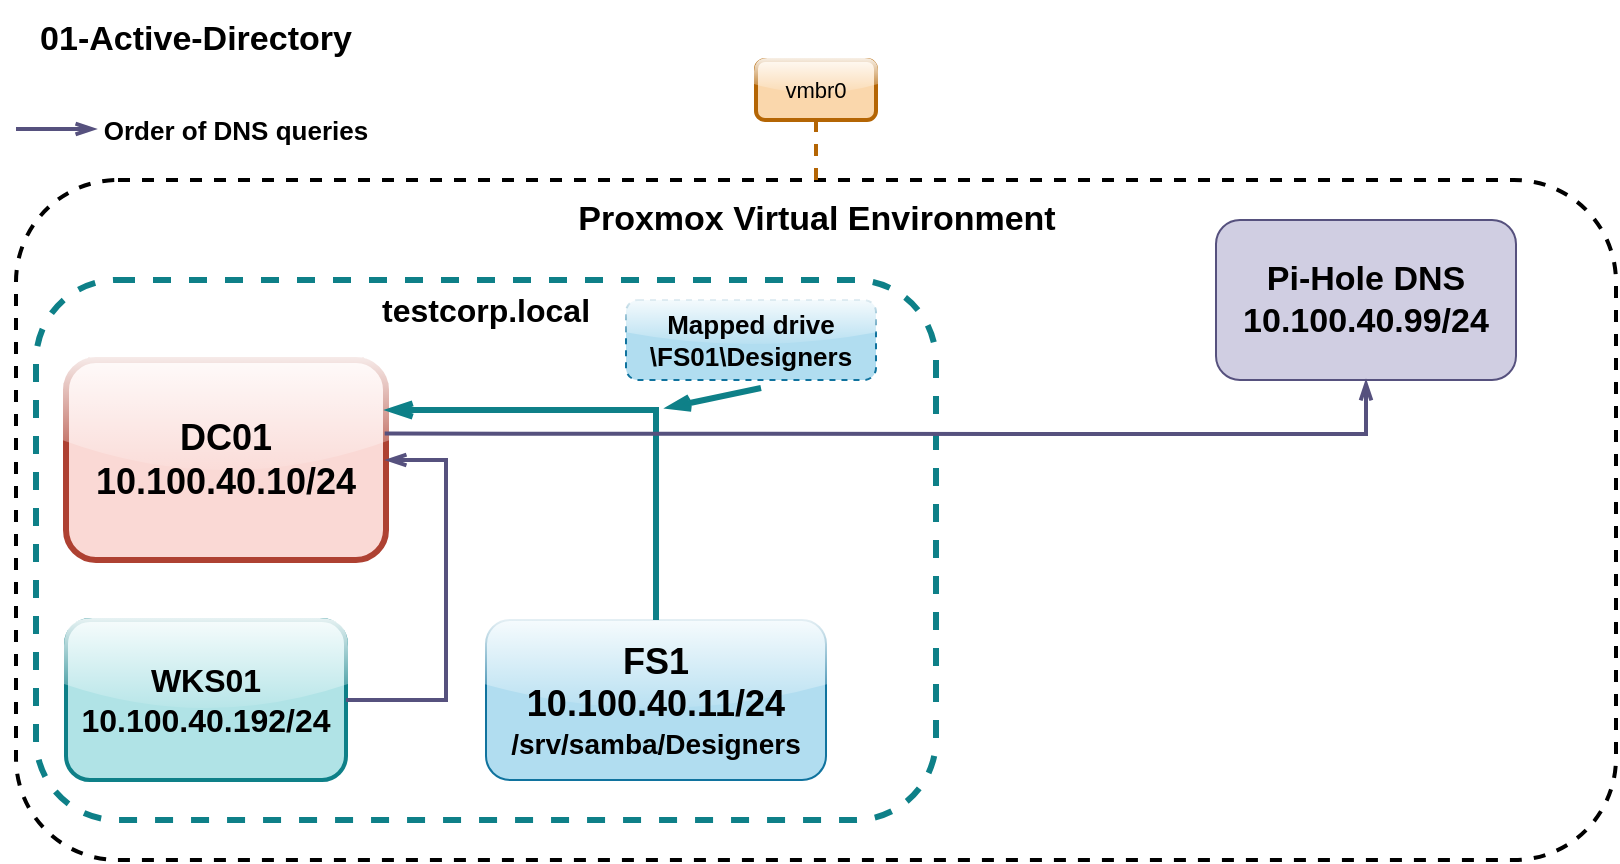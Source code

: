 <mxfile version="28.0.7">
  <diagram name="Page-1" id="DNHQ6VG1sB0LXGoutnUy">
    <mxGraphModel dx="937" dy="597" grid="1" gridSize="10" guides="1" tooltips="1" connect="1" arrows="1" fold="1" page="1" pageScale="1" pageWidth="850" pageHeight="1100" math="0" shadow="0">
      <root>
        <mxCell id="0" />
        <mxCell id="1" parent="0" />
        <mxCell id="I-sbZjvc8O697aPLjvK6-2" value="" style="rounded=1;whiteSpace=wrap;html=1;fillColor=none;strokeColor=light-dark(#000000,#97D077);strokeWidth=2;dashed=1;" parent="1" vertex="1">
          <mxGeometry x="20" y="190" width="800" height="340" as="geometry" />
        </mxCell>
        <mxCell id="I-sbZjvc8O697aPLjvK6-16" value="" style="rounded=1;whiteSpace=wrap;html=1;fillColor=none;strokeColor=#0e8088;dashed=1;strokeWidth=3;" parent="1" vertex="1">
          <mxGeometry x="30" y="240" width="450" height="270" as="geometry" />
        </mxCell>
        <mxCell id="I-sbZjvc8O697aPLjvK6-1" value="&lt;b&gt;&lt;font style=&quot;font-size: 17px;&quot;&gt;01-Active-Directory&lt;/font&gt;&lt;/b&gt;" style="text;html=1;align=center;verticalAlign=middle;whiteSpace=wrap;rounded=0;" parent="1" vertex="1">
          <mxGeometry x="25" y="100" width="170" height="40" as="geometry" />
        </mxCell>
        <mxCell id="I-sbZjvc8O697aPLjvK6-3" value="&lt;b&gt;&lt;font style=&quot;font-size: 17px;&quot;&gt;Proxmox Virtual Environment&lt;/font&gt;&lt;/b&gt;" style="text;html=1;align=center;verticalAlign=middle;whiteSpace=wrap;rounded=1;fillColor=none;strokeColor=none;" parent="1" vertex="1">
          <mxGeometry x="292.5" y="190" width="255" height="40" as="geometry" />
        </mxCell>
        <mxCell id="I-sbZjvc8O697aPLjvK6-5" value="&lt;div&gt;&lt;b&gt;&lt;font style=&quot;font-size: 18px;&quot;&gt;DC01&lt;/font&gt;&lt;/b&gt;&lt;/div&gt;&lt;div&gt;&lt;b&gt;&lt;font style=&quot;font-size: 18px;&quot;&gt;10.100.40.10/24&lt;/font&gt;&lt;/b&gt;&lt;/div&gt;" style="rounded=1;whiteSpace=wrap;html=1;fillColor=#fad9d5;strokeColor=#ae4132;strokeWidth=3;glass=1;" parent="1" vertex="1">
          <mxGeometry x="45" y="280" width="160" height="100" as="geometry" />
        </mxCell>
        <mxCell id="I-sbZjvc8O697aPLjvK6-6" value="&lt;div&gt;&lt;b&gt;&lt;font style=&quot;font-size: 16px;&quot;&gt;WKS01&lt;/font&gt;&lt;/b&gt;&lt;/div&gt;&lt;div&gt;&lt;b&gt;&lt;font style=&quot;font-size: 16px;&quot;&gt;10.100.40.192/24&lt;/font&gt;&lt;/b&gt;&lt;/div&gt;" style="rounded=1;whiteSpace=wrap;html=1;fillColor=#b0e3e6;strokeColor=#0e8088;glass=1;strokeWidth=2;" parent="1" vertex="1">
          <mxGeometry x="45" y="410" width="140" height="80" as="geometry" />
        </mxCell>
        <mxCell id="I-sbZjvc8O697aPLjvK6-7" value="&lt;div&gt;&lt;b&gt;&lt;font style=&quot;font-size: 18px;&quot;&gt;FS1&lt;/font&gt;&lt;/b&gt;&lt;/div&gt;&lt;div&gt;&lt;b&gt;&lt;font style=&quot;font-size: 18px;&quot;&gt;10.100.40.11/24&lt;/font&gt;&lt;/b&gt;&lt;/div&gt;&lt;div&gt;&lt;font style=&quot;font-size: 14px;&quot;&gt;&lt;b&gt;/srv/samba/Designers&lt;/b&gt;&lt;/font&gt;&lt;/div&gt;" style="rounded=1;whiteSpace=wrap;html=1;fillColor=#b1ddf0;strokeColor=#10739e;glass=1;" parent="1" vertex="1">
          <mxGeometry x="255" y="410" width="170" height="80" as="geometry" />
        </mxCell>
        <mxCell id="I-sbZjvc8O697aPLjvK6-8" value="&lt;div&gt;&lt;font style=&quot;font-size: 17px;&quot;&gt;&lt;b&gt;&lt;font&gt;Pi-Hole DNS&lt;br&gt;&lt;/font&gt;&lt;/b&gt;&lt;/font&gt;&lt;/div&gt;&lt;div&gt;&lt;font style=&quot;font-size: 17px;&quot;&gt;&lt;b&gt;&lt;font&gt;10.100.40.99/24&lt;/font&gt;&lt;/b&gt;&lt;/font&gt;&lt;/div&gt;" style="rounded=1;whiteSpace=wrap;html=1;fillColor=#d0cee2;strokeColor=#56517e;" parent="1" vertex="1">
          <mxGeometry x="620" y="210" width="150" height="80" as="geometry" />
        </mxCell>
        <mxCell id="I-sbZjvc8O697aPLjvK6-9" value="" style="endArrow=openThin;html=1;rounded=0;exitX=1;exitY=0.5;exitDx=0;exitDy=0;entryX=1;entryY=0.5;entryDx=0;entryDy=0;fillColor=#d0cee2;strokeColor=#56517e;strokeWidth=2;endFill=0;" parent="1" source="I-sbZjvc8O697aPLjvK6-6" target="I-sbZjvc8O697aPLjvK6-5" edge="1">
          <mxGeometry width="50" height="50" relative="1" as="geometry">
            <mxPoint x="405" y="360" as="sourcePoint" />
            <mxPoint x="465" y="310" as="targetPoint" />
            <Array as="points">
              <mxPoint x="235" y="450" />
              <mxPoint x="235" y="330" />
            </Array>
          </mxGeometry>
        </mxCell>
        <mxCell id="I-sbZjvc8O697aPLjvK6-13" value="" style="endArrow=openThin;html=1;rounded=0;fillColor=#d0cee2;strokeColor=#56517e;strokeWidth=2;endFill=0;" parent="1" edge="1">
          <mxGeometry width="50" height="50" relative="1" as="geometry">
            <mxPoint x="20" y="164.5" as="sourcePoint" />
            <mxPoint x="60" y="164.5" as="targetPoint" />
          </mxGeometry>
        </mxCell>
        <mxCell id="I-sbZjvc8O697aPLjvK6-14" value="&lt;b&gt;&lt;font style=&quot;font-size: 13px;&quot;&gt;Order of DNS queries&lt;/font&gt;&lt;/b&gt;" style="text;html=1;align=center;verticalAlign=middle;whiteSpace=wrap;rounded=0;" parent="1" vertex="1">
          <mxGeometry x="60" y="150" width="140" height="30" as="geometry" />
        </mxCell>
        <mxCell id="I-sbZjvc8O697aPLjvK6-17" value="&lt;font style=&quot;font-size: 16px;&quot;&gt;&lt;b style=&quot;color: light-dark(rgb(0, 0, 0), rgb(103, 171, 159));&quot;&gt;&lt;font&gt;testcorp.local&lt;/font&gt;&lt;/b&gt;&lt;/font&gt;" style="text;html=1;align=center;verticalAlign=middle;whiteSpace=wrap;rounded=0;fillColor=none;strokeColor=none;" parent="1" vertex="1">
          <mxGeometry x="185" y="240" width="140" height="30" as="geometry" />
        </mxCell>
        <mxCell id="T1BlekJ0P2L98JRMaTFF-3" value="" style="endArrow=openThin;html=1;rounded=0;entryX=1;entryY=0.25;entryDx=0;entryDy=0;exitX=0.5;exitY=0;exitDx=0;exitDy=0;fillColor=#b0e3e6;strokeColor=#0e8088;endSize=7;strokeWidth=3;endFill=0;" edge="1" parent="1" source="I-sbZjvc8O697aPLjvK6-7" target="I-sbZjvc8O697aPLjvK6-5">
          <mxGeometry width="50" height="50" relative="1" as="geometry">
            <mxPoint x="400" y="440" as="sourcePoint" />
            <mxPoint x="450" y="390" as="targetPoint" />
            <Array as="points">
              <mxPoint x="340" y="305" />
            </Array>
          </mxGeometry>
        </mxCell>
        <mxCell id="T1BlekJ0P2L98JRMaTFF-4" value="&lt;div&gt;&lt;font style=&quot;font-size: 13px;&quot;&gt;&lt;b&gt;Mapped drive&lt;/b&gt;&lt;/font&gt;&lt;/div&gt;&lt;div&gt;&lt;font style=&quot;font-size: 13px;&quot;&gt;&lt;b&gt;\\FS01\Designers&lt;/b&gt;&lt;/font&gt;&lt;/div&gt;" style="text;html=1;align=center;verticalAlign=middle;whiteSpace=wrap;rounded=1;fillColor=#b1ddf0;strokeColor=#10739e;glass=1;dashed=1;" vertex="1" parent="1">
          <mxGeometry x="325" y="250" width="125" height="40" as="geometry" />
        </mxCell>
        <mxCell id="T1BlekJ0P2L98JRMaTFF-5" value="" style="endArrow=openThin;html=1;rounded=0;exitX=0.5;exitY=1;exitDx=0;exitDy=0;endFill=0;strokeWidth=3;endSize=6;startSize=6;fillColor=#b0e3e6;strokeColor=#0e8088;" edge="1" parent="1">
          <mxGeometry width="50" height="50" relative="1" as="geometry">
            <mxPoint x="392.5" y="294.0" as="sourcePoint" />
            <mxPoint x="345" y="304" as="targetPoint" />
          </mxGeometry>
        </mxCell>
        <mxCell id="T1BlekJ0P2L98JRMaTFF-7" value="" style="endArrow=openThin;html=1;rounded=0;strokeColor=#56517e;align=center;verticalAlign=middle;fontFamily=Helvetica;fontSize=11;fontColor=default;labelBackgroundColor=default;exitX=0.996;exitY=0.368;exitDx=0;exitDy=0;exitPerimeter=0;entryX=0.5;entryY=1;entryDx=0;entryDy=0;fillColor=#d0cee2;strokeWidth=2;endFill=0;" edge="1" parent="1" source="I-sbZjvc8O697aPLjvK6-5" target="I-sbZjvc8O697aPLjvK6-8">
          <mxGeometry width="50" height="50" relative="1" as="geometry">
            <mxPoint x="420" y="360" as="sourcePoint" />
            <mxPoint x="470" y="310" as="targetPoint" />
            <Array as="points">
              <mxPoint x="520" y="317" />
              <mxPoint x="695" y="317" />
            </Array>
          </mxGeometry>
        </mxCell>
        <mxCell id="T1BlekJ0P2L98JRMaTFF-9" value="vmbr0" style="text;html=1;align=center;verticalAlign=middle;whiteSpace=wrap;rounded=1;fontFamily=Helvetica;fontSize=11;labelBackgroundColor=none;fillColor=#fad7ac;strokeColor=#b46504;glass=1;strokeWidth=2;" vertex="1" parent="1">
          <mxGeometry x="390" y="130" width="60" height="30" as="geometry" />
        </mxCell>
        <mxCell id="T1BlekJ0P2L98JRMaTFF-11" value="" style="endArrow=none;html=1;rounded=0;strokeColor=#b46504;align=center;verticalAlign=middle;fontFamily=Helvetica;fontSize=11;fontColor=default;labelBackgroundColor=default;entryX=0.5;entryY=1;entryDx=0;entryDy=0;exitX=0.5;exitY=0;exitDx=0;exitDy=0;fillColor=#fad7ac;strokeWidth=2;dashed=1;" edge="1" parent="1" source="I-sbZjvc8O697aPLjvK6-2" target="T1BlekJ0P2L98JRMaTFF-9">
          <mxGeometry width="50" height="50" relative="1" as="geometry">
            <mxPoint x="400" y="300" as="sourcePoint" />
            <mxPoint x="450" y="250" as="targetPoint" />
          </mxGeometry>
        </mxCell>
      </root>
    </mxGraphModel>
  </diagram>
</mxfile>
